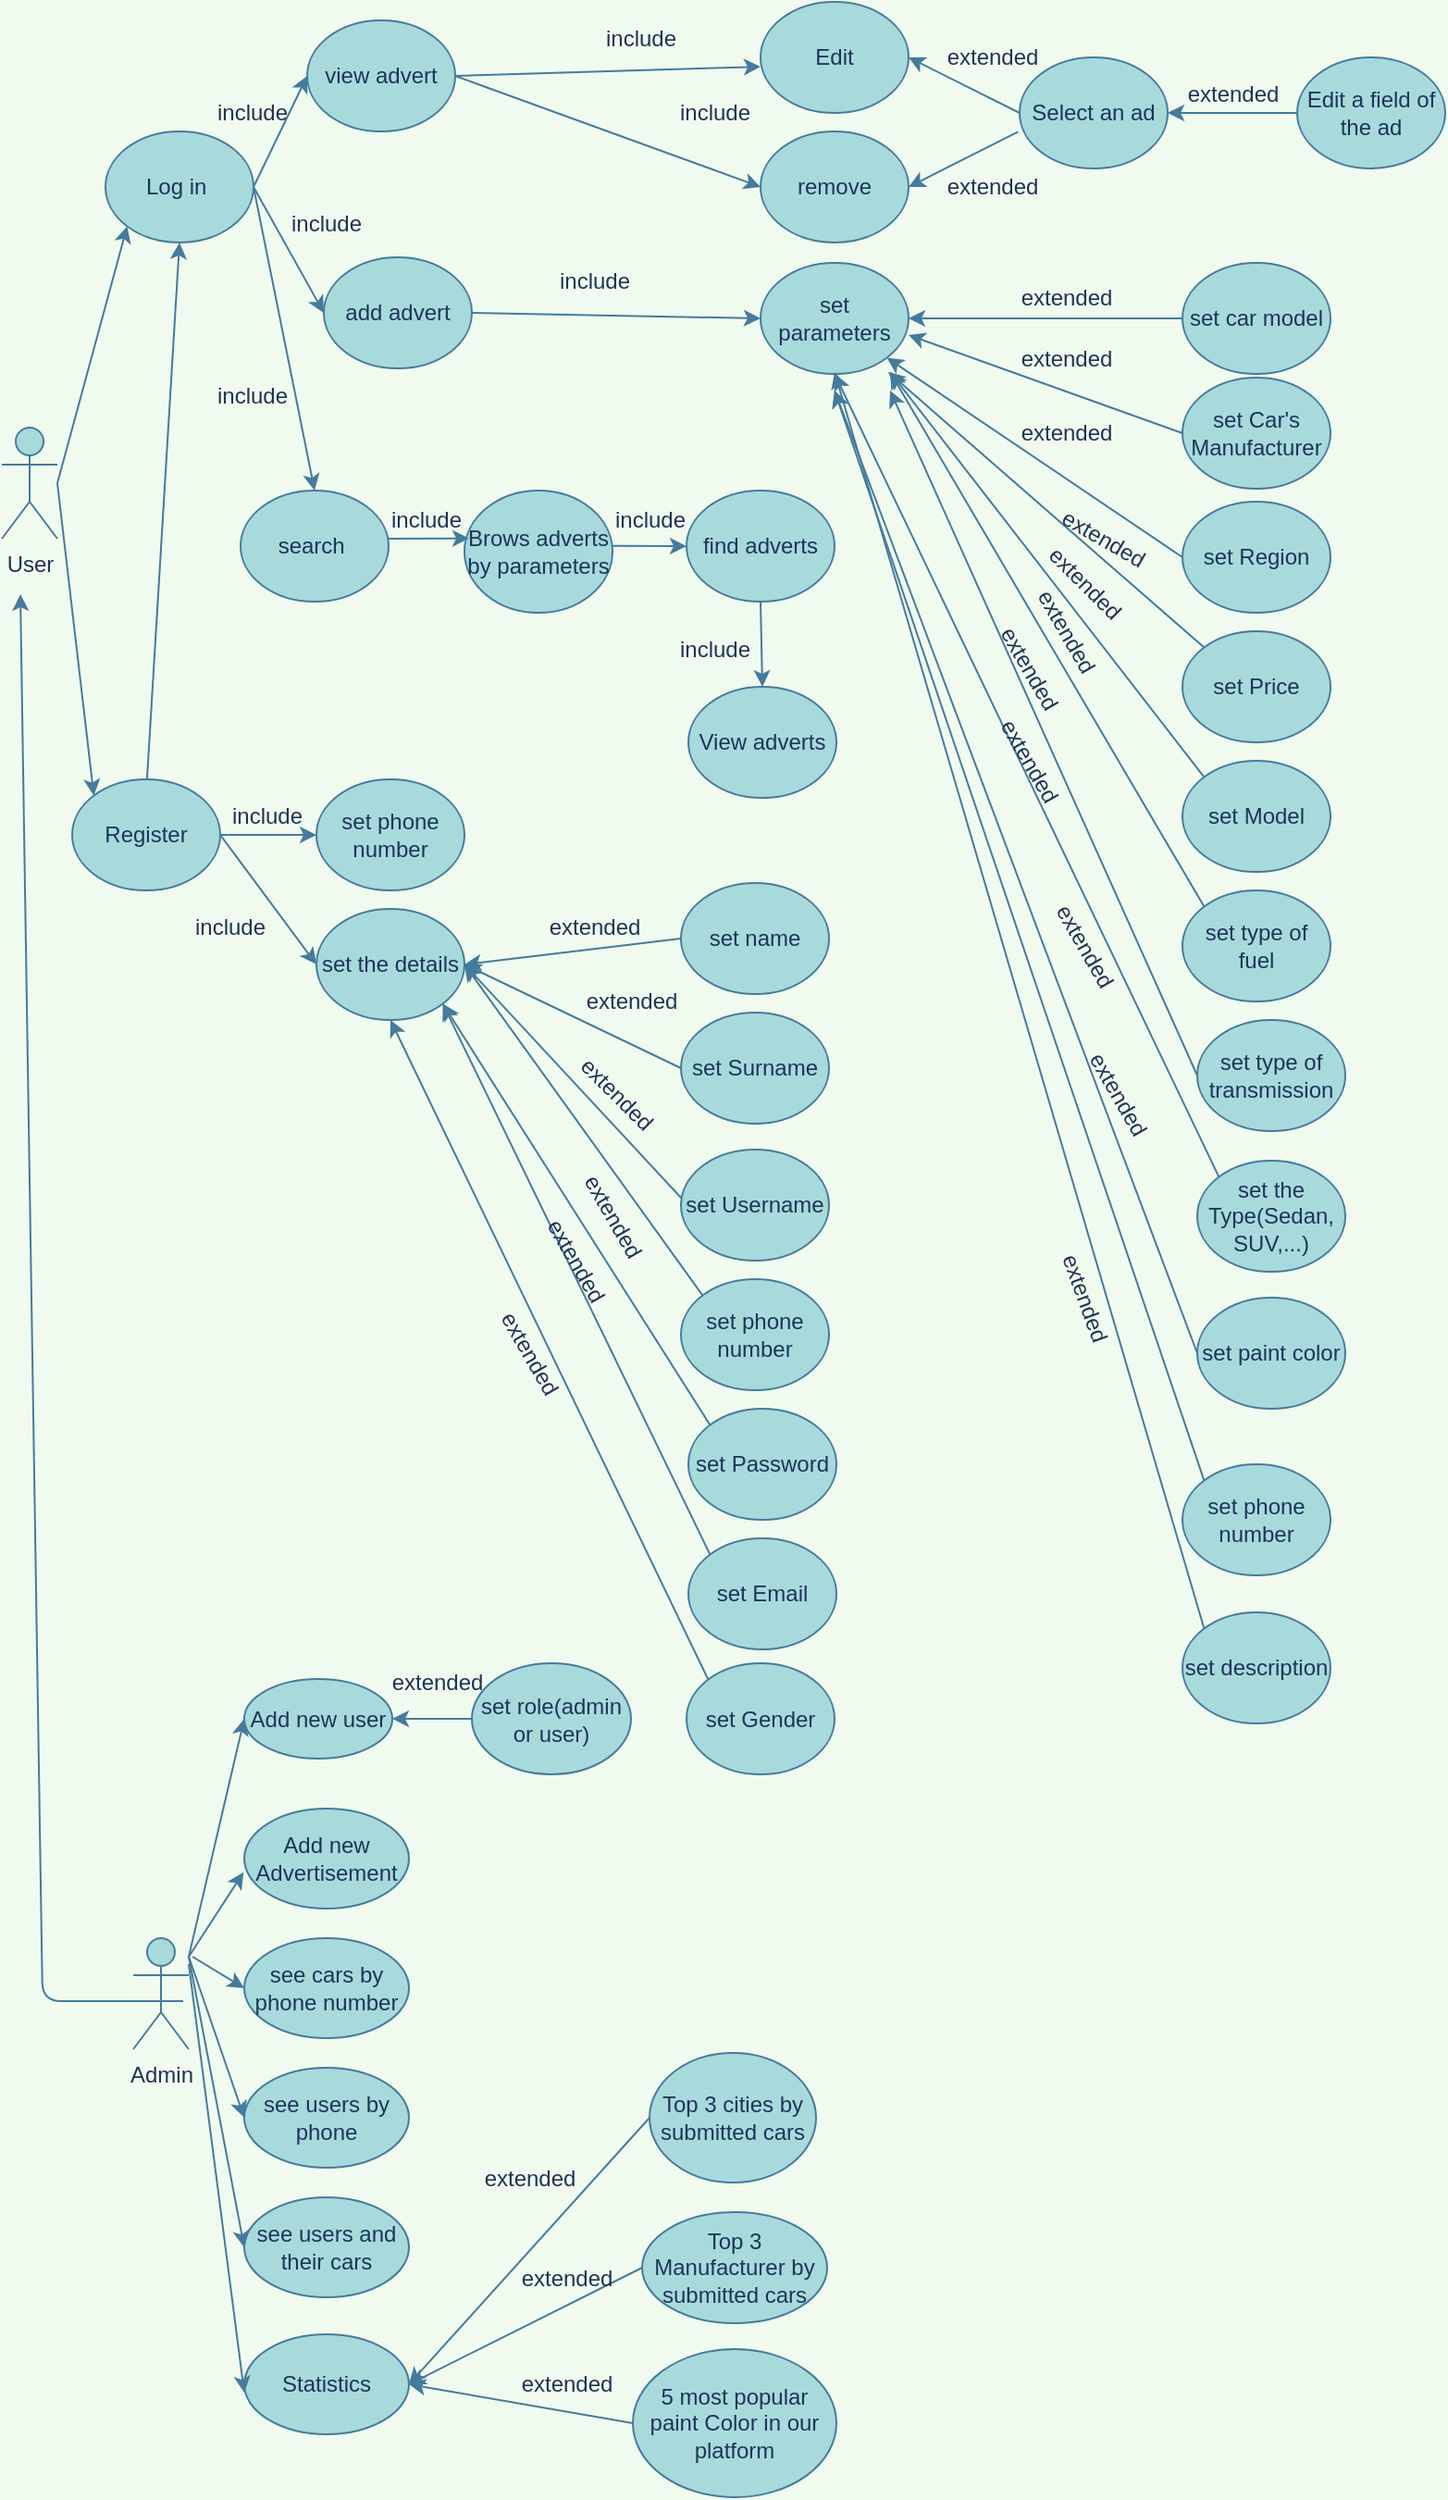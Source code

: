 <mxfile version="14.8.1" type="github">
  <diagram id="tswVuwicUbU1k4SYGEqR" name="Page-1">
    <mxGraphModel dx="1221" dy="593" grid="1" gridSize="10" guides="1" tooltips="1" connect="1" arrows="1" fold="1" page="1" pageScale="1" pageWidth="850" pageHeight="1100" background="#F1FAEE" math="0" shadow="0">
      <root>
        <mxCell id="0" />
        <mxCell id="1" parent="0" />
        <mxCell id="bs741uLaWHL2bu_HKlmw-3" value="User" style="shape=umlActor;verticalLabelPosition=bottom;verticalAlign=top;html=1;outlineConnect=0;fillColor=#A8DADC;strokeColor=#457B9D;fontColor=#1D3557;" parent="1" vertex="1">
          <mxGeometry x="50" y="240" width="30" height="60" as="geometry" />
        </mxCell>
        <mxCell id="bs741uLaWHL2bu_HKlmw-4" value="Admin" style="shape=umlActor;verticalLabelPosition=bottom;verticalAlign=top;html=1;outlineConnect=0;fillColor=#A8DADC;strokeColor=#457B9D;fontColor=#1D3557;" parent="1" vertex="1">
          <mxGeometry x="121" y="1056" width="30" height="60" as="geometry" />
        </mxCell>
        <mxCell id="bs741uLaWHL2bu_HKlmw-12" value="Add new user" style="ellipse;whiteSpace=wrap;html=1;fillColor=#A8DADC;strokeColor=#457B9D;fontColor=#1D3557;" parent="1" vertex="1">
          <mxGeometry x="181" y="916" width="80" height="43" as="geometry" />
        </mxCell>
        <mxCell id="bs741uLaWHL2bu_HKlmw-13" value="Add new Advertisement" style="ellipse;whiteSpace=wrap;html=1;fillColor=#A8DADC;strokeColor=#457B9D;fontColor=#1D3557;" parent="1" vertex="1">
          <mxGeometry x="181" y="986" width="89" height="54" as="geometry" />
        </mxCell>
        <mxCell id="bs741uLaWHL2bu_HKlmw-14" value="see cars by phone number" style="ellipse;whiteSpace=wrap;html=1;fillColor=#A8DADC;strokeColor=#457B9D;fontColor=#1D3557;" parent="1" vertex="1">
          <mxGeometry x="181" y="1056" width="89" height="54" as="geometry" />
        </mxCell>
        <mxCell id="bs741uLaWHL2bu_HKlmw-15" value="see users by phone" style="ellipse;whiteSpace=wrap;html=1;fillColor=#A8DADC;strokeColor=#457B9D;fontColor=#1D3557;" parent="1" vertex="1">
          <mxGeometry x="181" y="1126" width="89" height="54" as="geometry" />
        </mxCell>
        <mxCell id="bs741uLaWHL2bu_HKlmw-16" value="see users and their cars" style="ellipse;whiteSpace=wrap;html=1;fillColor=#A8DADC;strokeColor=#457B9D;fontColor=#1D3557;" parent="1" vertex="1">
          <mxGeometry x="181" y="1196" width="89" height="54" as="geometry" />
        </mxCell>
        <mxCell id="bs741uLaWHL2bu_HKlmw-17" value="view advert" style="ellipse;whiteSpace=wrap;html=1;fillColor=#A8DADC;strokeColor=#457B9D;fontColor=#1D3557;" parent="1" vertex="1">
          <mxGeometry x="215" y="20" width="80" height="60" as="geometry" />
        </mxCell>
        <mxCell id="bs741uLaWHL2bu_HKlmw-18" value="Register" style="ellipse;whiteSpace=wrap;html=1;fillColor=#A8DADC;strokeColor=#457B9D;fontColor=#1D3557;" parent="1" vertex="1">
          <mxGeometry x="88" y="430" width="80" height="60" as="geometry" />
        </mxCell>
        <mxCell id="bs741uLaWHL2bu_HKlmw-19" value="Log in&amp;nbsp;" style="ellipse;whiteSpace=wrap;html=1;fillColor=#A8DADC;strokeColor=#457B9D;fontColor=#1D3557;" parent="1" vertex="1">
          <mxGeometry x="106" y="80" width="80" height="60" as="geometry" />
        </mxCell>
        <mxCell id="bs741uLaWHL2bu_HKlmw-20" value="add advert" style="ellipse;whiteSpace=wrap;html=1;fillColor=#A8DADC;strokeColor=#457B9D;fontColor=#1D3557;" parent="1" vertex="1">
          <mxGeometry x="224" y="148" width="80" height="60" as="geometry" />
        </mxCell>
        <mxCell id="bs741uLaWHL2bu_HKlmw-21" value="search&amp;nbsp;" style="ellipse;whiteSpace=wrap;html=1;fillColor=#A8DADC;strokeColor=#457B9D;fontColor=#1D3557;" parent="1" vertex="1">
          <mxGeometry x="179" y="274" width="80" height="60" as="geometry" />
        </mxCell>
        <mxCell id="bs741uLaWHL2bu_HKlmw-22" value="Select an ad" style="ellipse;whiteSpace=wrap;html=1;fillColor=#A8DADC;strokeColor=#457B9D;fontColor=#1D3557;" parent="1" vertex="1">
          <mxGeometry x="600" y="40" width="80" height="60" as="geometry" />
        </mxCell>
        <mxCell id="bs741uLaWHL2bu_HKlmw-23" value="set Region" style="ellipse;whiteSpace=wrap;html=1;fillColor=#A8DADC;strokeColor=#457B9D;fontColor=#1D3557;" parent="1" vertex="1">
          <mxGeometry x="688" y="280" width="80" height="60" as="geometry" />
        </mxCell>
        <mxCell id="bs741uLaWHL2bu_HKlmw-25" value="" style="endArrow=classic;html=1;entryX=0;entryY=0.5;entryDx=0;entryDy=0;exitX=1;exitY=0.5;exitDx=0;exitDy=0;labelBackgroundColor=#F1FAEE;strokeColor=#457B9D;fontColor=#1D3557;" parent="1" source="bs741uLaWHL2bu_HKlmw-19" target="bs741uLaWHL2bu_HKlmw-17" edge="1">
          <mxGeometry width="50" height="50" relative="1" as="geometry">
            <mxPoint x="188" y="108" as="sourcePoint" />
            <mxPoint x="391" y="110" as="targetPoint" />
          </mxGeometry>
        </mxCell>
        <mxCell id="bs741uLaWHL2bu_HKlmw-29" value="" style="endArrow=classic;html=1;entryX=0;entryY=0.5;entryDx=0;entryDy=0;exitX=1;exitY=0.5;exitDx=0;exitDy=0;labelBackgroundColor=#F1FAEE;strokeColor=#457B9D;fontColor=#1D3557;" parent="1" source="bs741uLaWHL2bu_HKlmw-19" target="bs741uLaWHL2bu_HKlmw-20" edge="1">
          <mxGeometry width="50" height="50" relative="1" as="geometry">
            <mxPoint x="191" y="110" as="sourcePoint" />
            <mxPoint x="286.72" y="80" as="targetPoint" />
          </mxGeometry>
        </mxCell>
        <mxCell id="bs741uLaWHL2bu_HKlmw-30" value="" style="endArrow=classic;html=1;exitX=1;exitY=0.5;exitDx=0;exitDy=0;entryX=0.5;entryY=0;entryDx=0;entryDy=0;labelBackgroundColor=#F1FAEE;strokeColor=#457B9D;fontColor=#1D3557;" parent="1" source="bs741uLaWHL2bu_HKlmw-19" target="bs741uLaWHL2bu_HKlmw-21" edge="1">
          <mxGeometry width="50" height="50" relative="1" as="geometry">
            <mxPoint x="191" y="110" as="sourcePoint" />
            <mxPoint x="251.0" y="170.5" as="targetPoint" />
          </mxGeometry>
        </mxCell>
        <mxCell id="bs741uLaWHL2bu_HKlmw-31" value="include" style="text;html=1;align=center;verticalAlign=middle;resizable=0;points=[];autosize=1;strokeColor=none;rotation=0;fontColor=#1D3557;" parent="1" vertex="1">
          <mxGeometry x="160" y="60" width="50" height="20" as="geometry" />
        </mxCell>
        <mxCell id="bs741uLaWHL2bu_HKlmw-32" value="include" style="text;html=1;align=center;verticalAlign=middle;resizable=0;points=[];autosize=1;strokeColor=none;rotation=0;fontColor=#1D3557;" parent="1" vertex="1">
          <mxGeometry x="200" y="120" width="50" height="20" as="geometry" />
        </mxCell>
        <mxCell id="bs741uLaWHL2bu_HKlmw-33" value="include" style="text;html=1;align=center;verticalAlign=middle;resizable=0;points=[];autosize=1;strokeColor=none;rotation=0;fontColor=#1D3557;" parent="1" vertex="1">
          <mxGeometry x="160" y="213" width="50" height="20" as="geometry" />
        </mxCell>
        <mxCell id="bs741uLaWHL2bu_HKlmw-35" value="" style="endArrow=classic;html=1;entryX=0;entryY=1;entryDx=0;entryDy=0;labelBackgroundColor=#F1FAEE;strokeColor=#457B9D;fontColor=#1D3557;" parent="1" target="bs741uLaWHL2bu_HKlmw-19" edge="1">
          <mxGeometry width="50" height="50" relative="1" as="geometry">
            <mxPoint x="80" y="270" as="sourcePoint" />
            <mxPoint x="170.0" y="220" as="targetPoint" />
          </mxGeometry>
        </mxCell>
        <mxCell id="bs741uLaWHL2bu_HKlmw-36" value="" style="endArrow=classic;html=1;entryX=0;entryY=0;entryDx=0;entryDy=0;labelBackgroundColor=#F1FAEE;strokeColor=#457B9D;fontColor=#1D3557;" parent="1" target="bs741uLaWHL2bu_HKlmw-18" edge="1">
          <mxGeometry width="50" height="50" relative="1" as="geometry">
            <mxPoint x="80" y="270" as="sourcePoint" />
            <mxPoint x="130" y="110" as="targetPoint" />
          </mxGeometry>
        </mxCell>
        <mxCell id="bs741uLaWHL2bu_HKlmw-37" value="Edit" style="ellipse;whiteSpace=wrap;html=1;fillColor=#A8DADC;strokeColor=#457B9D;fontColor=#1D3557;" parent="1" vertex="1">
          <mxGeometry x="460" y="10" width="80" height="60" as="geometry" />
        </mxCell>
        <mxCell id="bs741uLaWHL2bu_HKlmw-38" value="remove" style="ellipse;whiteSpace=wrap;html=1;fillColor=#A8DADC;strokeColor=#457B9D;fontColor=#1D3557;" parent="1" vertex="1">
          <mxGeometry x="460" y="80" width="80" height="60" as="geometry" />
        </mxCell>
        <mxCell id="bs741uLaWHL2bu_HKlmw-39" value="" style="endArrow=classic;html=1;entryX=0;entryY=0.5;entryDx=0;entryDy=0;exitX=1;exitY=0.5;exitDx=0;exitDy=0;labelBackgroundColor=#F1FAEE;strokeColor=#457B9D;fontColor=#1D3557;" parent="1" source="bs741uLaWHL2bu_HKlmw-17" edge="1">
          <mxGeometry width="50" height="50" relative="1" as="geometry">
            <mxPoint x="380" y="45" as="sourcePoint" />
            <mxPoint x="460.0" y="45" as="targetPoint" />
          </mxGeometry>
        </mxCell>
        <mxCell id="bs741uLaWHL2bu_HKlmw-40" value="" style="endArrow=classic;html=1;entryX=0;entryY=0.5;entryDx=0;entryDy=0;exitX=1;exitY=0.5;exitDx=0;exitDy=0;labelBackgroundColor=#F1FAEE;strokeColor=#457B9D;fontColor=#1D3557;" parent="1" source="bs741uLaWHL2bu_HKlmw-17" edge="1">
          <mxGeometry width="50" height="50" relative="1" as="geometry">
            <mxPoint x="380" y="110" as="sourcePoint" />
            <mxPoint x="460.0" y="110" as="targetPoint" />
          </mxGeometry>
        </mxCell>
        <mxCell id="bs741uLaWHL2bu_HKlmw-41" value="include" style="text;html=1;align=center;verticalAlign=middle;resizable=0;points=[];autosize=1;strokeColor=none;rotation=0;fontColor=#1D3557;" parent="1" vertex="1">
          <mxGeometry x="370" y="20" width="50" height="20" as="geometry" />
        </mxCell>
        <mxCell id="bs741uLaWHL2bu_HKlmw-42" value="include" style="text;html=1;align=center;verticalAlign=middle;resizable=0;points=[];autosize=1;strokeColor=none;rotation=0;fontColor=#1D3557;" parent="1" vertex="1">
          <mxGeometry x="410" y="60" width="50" height="20" as="geometry" />
        </mxCell>
        <mxCell id="bs741uLaWHL2bu_HKlmw-43" value="" style="endArrow=classic;html=1;entryX=1;entryY=0.5;entryDx=0;entryDy=0;labelBackgroundColor=#F1FAEE;strokeColor=#457B9D;fontColor=#1D3557;" parent="1" target="bs741uLaWHL2bu_HKlmw-37" edge="1">
          <mxGeometry width="50" height="50" relative="1" as="geometry">
            <mxPoint x="600" y="70" as="sourcePoint" />
            <mxPoint x="680.0" y="70" as="targetPoint" />
          </mxGeometry>
        </mxCell>
        <mxCell id="bs741uLaWHL2bu_HKlmw-44" value="" style="endArrow=classic;html=1;exitX=-0.01;exitY=0.67;exitDx=0;exitDy=0;exitPerimeter=0;labelBackgroundColor=#F1FAEE;strokeColor=#457B9D;fontColor=#1D3557;" parent="1" source="bs741uLaWHL2bu_HKlmw-22" edge="1">
          <mxGeometry width="50" height="50" relative="1" as="geometry">
            <mxPoint x="610" y="135" as="sourcePoint" />
            <mxPoint x="540" y="110" as="targetPoint" />
          </mxGeometry>
        </mxCell>
        <mxCell id="bs741uLaWHL2bu_HKlmw-45" value="extended" style="text;html=1;align=center;verticalAlign=middle;resizable=0;points=[];autosize=1;strokeColor=none;rotation=0;fontColor=#1D3557;" parent="1" vertex="1">
          <mxGeometry x="550" y="30" width="70" height="20" as="geometry" />
        </mxCell>
        <mxCell id="bs741uLaWHL2bu_HKlmw-46" value="extended" style="text;html=1;align=center;verticalAlign=middle;resizable=0;points=[];autosize=1;strokeColor=none;rotation=0;fontColor=#1D3557;" parent="1" vertex="1">
          <mxGeometry x="550" y="100" width="70" height="20" as="geometry" />
        </mxCell>
        <mxCell id="bs741uLaWHL2bu_HKlmw-47" value="Edit a field of the ad" style="ellipse;whiteSpace=wrap;html=1;fillColor=#A8DADC;strokeColor=#457B9D;fontColor=#1D3557;" parent="1" vertex="1">
          <mxGeometry x="750" y="40" width="80" height="60" as="geometry" />
        </mxCell>
        <mxCell id="bs741uLaWHL2bu_HKlmw-49" value="" style="endArrow=classic;html=1;exitX=0;exitY=0.5;exitDx=0;exitDy=0;entryX=1;entryY=0.5;entryDx=0;entryDy=0;labelBackgroundColor=#F1FAEE;strokeColor=#457B9D;fontColor=#1D3557;" parent="1" source="bs741uLaWHL2bu_HKlmw-47" target="bs741uLaWHL2bu_HKlmw-22" edge="1">
          <mxGeometry width="50" height="50" relative="1" as="geometry">
            <mxPoint x="609.2" y="90.2" as="sourcePoint" />
            <mxPoint x="550" y="120" as="targetPoint" />
          </mxGeometry>
        </mxCell>
        <mxCell id="bs741uLaWHL2bu_HKlmw-50" value="extended" style="text;html=1;align=center;verticalAlign=middle;resizable=0;points=[];autosize=1;strokeColor=none;rotation=0;fontColor=#1D3557;" parent="1" vertex="1">
          <mxGeometry x="680" y="50" width="70" height="20" as="geometry" />
        </mxCell>
        <mxCell id="bs741uLaWHL2bu_HKlmw-51" value="set parameters" style="ellipse;whiteSpace=wrap;html=1;fillColor=#A8DADC;strokeColor=#457B9D;fontColor=#1D3557;" parent="1" vertex="1">
          <mxGeometry x="460" y="151" width="80" height="60" as="geometry" />
        </mxCell>
        <mxCell id="bs741uLaWHL2bu_HKlmw-55" value="" style="endArrow=classic;html=1;entryX=0;entryY=0.5;entryDx=0;entryDy=0;exitX=1;exitY=0.5;exitDx=0;exitDy=0;labelBackgroundColor=#F1FAEE;strokeColor=#457B9D;fontColor=#1D3557;" parent="1" source="bs741uLaWHL2bu_HKlmw-20" target="bs741uLaWHL2bu_HKlmw-51" edge="1">
          <mxGeometry width="50" height="50" relative="1" as="geometry">
            <mxPoint x="389" y="180" as="sourcePoint" />
            <mxPoint x="488" y="248" as="targetPoint" />
          </mxGeometry>
        </mxCell>
        <mxCell id="bs741uLaWHL2bu_HKlmw-56" value="include" style="text;html=1;align=center;verticalAlign=middle;resizable=0;points=[];autosize=1;strokeColor=none;rotation=0;fontColor=#1D3557;" parent="1" vertex="1">
          <mxGeometry x="254" y="280" width="50" height="20" as="geometry" />
        </mxCell>
        <mxCell id="bs741uLaWHL2bu_HKlmw-57" value="set Car&#39;s Manufacturer" style="ellipse;whiteSpace=wrap;html=1;fillColor=#A8DADC;strokeColor=#457B9D;fontColor=#1D3557;" parent="1" vertex="1">
          <mxGeometry x="688" y="213" width="80" height="60" as="geometry" />
        </mxCell>
        <mxCell id="bs741uLaWHL2bu_HKlmw-58" value="set car model" style="ellipse;whiteSpace=wrap;html=1;fillColor=#A8DADC;strokeColor=#457B9D;fontColor=#1D3557;" parent="1" vertex="1">
          <mxGeometry x="688" y="151" width="80" height="60" as="geometry" />
        </mxCell>
        <mxCell id="bs741uLaWHL2bu_HKlmw-59" value="" style="endArrow=classic;html=1;exitX=0;exitY=0.5;exitDx=0;exitDy=0;entryX=1;entryY=0.5;entryDx=0;entryDy=0;labelBackgroundColor=#F1FAEE;strokeColor=#457B9D;fontColor=#1D3557;" parent="1" source="bs741uLaWHL2bu_HKlmw-58" target="bs741uLaWHL2bu_HKlmw-51" edge="1">
          <mxGeometry width="50" height="50" relative="1" as="geometry">
            <mxPoint x="610.0" y="181.2" as="sourcePoint" />
            <mxPoint x="550.8" y="211" as="targetPoint" />
          </mxGeometry>
        </mxCell>
        <mxCell id="bs741uLaWHL2bu_HKlmw-60" value="" style="endArrow=classic;html=1;exitX=0;exitY=0.5;exitDx=0;exitDy=0;labelBackgroundColor=#F1FAEE;strokeColor=#457B9D;fontColor=#1D3557;" parent="1" source="bs741uLaWHL2bu_HKlmw-57" edge="1">
          <mxGeometry width="50" height="50" relative="1" as="geometry">
            <mxPoint x="610.0" y="249.61" as="sourcePoint" />
            <mxPoint x="540" y="190" as="targetPoint" />
          </mxGeometry>
        </mxCell>
        <mxCell id="bs741uLaWHL2bu_HKlmw-61" value="" style="endArrow=classic;html=1;exitX=0;exitY=0.5;exitDx=0;exitDy=0;entryX=1;entryY=1;entryDx=0;entryDy=0;labelBackgroundColor=#F1FAEE;strokeColor=#457B9D;fontColor=#1D3557;" parent="1" source="bs741uLaWHL2bu_HKlmw-23" target="bs741uLaWHL2bu_HKlmw-51" edge="1">
          <mxGeometry width="50" height="50" relative="1" as="geometry">
            <mxPoint x="610.0" y="334" as="sourcePoint" />
            <mxPoint x="540" y="180" as="targetPoint" />
          </mxGeometry>
        </mxCell>
        <mxCell id="bs741uLaWHL2bu_HKlmw-62" value="set Price" style="ellipse;whiteSpace=wrap;html=1;fillColor=#A8DADC;strokeColor=#457B9D;fontColor=#1D3557;" parent="1" vertex="1">
          <mxGeometry x="688" y="350" width="80" height="60" as="geometry" />
        </mxCell>
        <mxCell id="bs741uLaWHL2bu_HKlmw-63" value="set Model" style="ellipse;whiteSpace=wrap;html=1;fillColor=#A8DADC;strokeColor=#457B9D;fontColor=#1D3557;" parent="1" vertex="1">
          <mxGeometry x="688" y="420" width="80" height="60" as="geometry" />
        </mxCell>
        <mxCell id="bs741uLaWHL2bu_HKlmw-64" value="set type of fuel" style="ellipse;whiteSpace=wrap;html=1;fillColor=#A8DADC;strokeColor=#457B9D;fontColor=#1D3557;" parent="1" vertex="1">
          <mxGeometry x="688" y="490" width="80" height="60" as="geometry" />
        </mxCell>
        <mxCell id="bs741uLaWHL2bu_HKlmw-65" value="set type of transmission" style="ellipse;whiteSpace=wrap;html=1;fillColor=#A8DADC;strokeColor=#457B9D;fontColor=#1D3557;" parent="1" vertex="1">
          <mxGeometry x="696" y="560" width="80" height="60" as="geometry" />
        </mxCell>
        <mxCell id="bs741uLaWHL2bu_HKlmw-66" value="set the Type(Sedan, SUV,...)" style="ellipse;whiteSpace=wrap;html=1;fillColor=#A8DADC;strokeColor=#457B9D;fontColor=#1D3557;" parent="1" vertex="1">
          <mxGeometry x="696" y="636" width="80" height="60" as="geometry" />
        </mxCell>
        <mxCell id="bs741uLaWHL2bu_HKlmw-67" value="set paint color" style="ellipse;whiteSpace=wrap;html=1;fillColor=#A8DADC;strokeColor=#457B9D;fontColor=#1D3557;" parent="1" vertex="1">
          <mxGeometry x="696" y="710" width="80" height="60" as="geometry" />
        </mxCell>
        <mxCell id="bs741uLaWHL2bu_HKlmw-68" value="set phone number" style="ellipse;whiteSpace=wrap;html=1;fillColor=#A8DADC;strokeColor=#457B9D;fontColor=#1D3557;" parent="1" vertex="1">
          <mxGeometry x="688" y="800" width="80" height="60" as="geometry" />
        </mxCell>
        <mxCell id="bs741uLaWHL2bu_HKlmw-69" value="set description" style="ellipse;whiteSpace=wrap;html=1;fillColor=#A8DADC;strokeColor=#457B9D;fontColor=#1D3557;" parent="1" vertex="1">
          <mxGeometry x="688" y="880" width="80" height="60" as="geometry" />
        </mxCell>
        <mxCell id="bs741uLaWHL2bu_HKlmw-70" value="" style="endArrow=classic;html=1;exitX=0;exitY=0;exitDx=0;exitDy=0;labelBackgroundColor=#F1FAEE;strokeColor=#457B9D;fontColor=#1D3557;" parent="1" source="bs741uLaWHL2bu_HKlmw-62" edge="1">
          <mxGeometry width="50" height="50" relative="1" as="geometry">
            <mxPoint x="610.0" y="381" as="sourcePoint" />
            <mxPoint x="529" y="210" as="targetPoint" />
          </mxGeometry>
        </mxCell>
        <mxCell id="bs741uLaWHL2bu_HKlmw-71" value="" style="endArrow=classic;html=1;exitX=0;exitY=0;exitDx=0;exitDy=0;labelBackgroundColor=#F1FAEE;strokeColor=#457B9D;fontColor=#1D3557;" parent="1" source="bs741uLaWHL2bu_HKlmw-63" edge="1">
          <mxGeometry width="50" height="50" relative="1" as="geometry">
            <mxPoint x="610.0" y="451" as="sourcePoint" />
            <mxPoint x="530" y="210" as="targetPoint" />
          </mxGeometry>
        </mxCell>
        <mxCell id="bs741uLaWHL2bu_HKlmw-72" value="" style="endArrow=classic;html=1;exitX=0;exitY=0;exitDx=0;exitDy=0;labelBackgroundColor=#F1FAEE;strokeColor=#457B9D;fontColor=#1D3557;" parent="1" source="bs741uLaWHL2bu_HKlmw-64" edge="1">
          <mxGeometry width="50" height="50" relative="1" as="geometry">
            <mxPoint x="610.0" y="521" as="sourcePoint" />
            <mxPoint x="530" y="210" as="targetPoint" />
          </mxGeometry>
        </mxCell>
        <mxCell id="bs741uLaWHL2bu_HKlmw-73" value="" style="endArrow=classic;html=1;exitX=0;exitY=0.5;exitDx=0;exitDy=0;labelBackgroundColor=#F1FAEE;strokeColor=#457B9D;fontColor=#1D3557;" parent="1" source="bs741uLaWHL2bu_HKlmw-65" edge="1">
          <mxGeometry width="50" height="50" relative="1" as="geometry">
            <mxPoint x="610.0" y="591" as="sourcePoint" />
            <mxPoint x="530" y="220" as="targetPoint" />
          </mxGeometry>
        </mxCell>
        <mxCell id="bs741uLaWHL2bu_HKlmw-74" value="" style="endArrow=classic;html=1;exitX=0;exitY=0;exitDx=0;exitDy=0;entryX=0.5;entryY=1;entryDx=0;entryDy=0;labelBackgroundColor=#F1FAEE;strokeColor=#457B9D;fontColor=#1D3557;" parent="1" source="bs741uLaWHL2bu_HKlmw-66" target="bs741uLaWHL2bu_HKlmw-51" edge="1">
          <mxGeometry width="50" height="50" relative="1" as="geometry">
            <mxPoint x="620.0" y="641" as="sourcePoint" />
            <mxPoint x="530" y="400" as="targetPoint" />
          </mxGeometry>
        </mxCell>
        <mxCell id="bs741uLaWHL2bu_HKlmw-75" value="" style="endArrow=classic;html=1;exitX=0;exitY=0.5;exitDx=0;exitDy=0;labelBackgroundColor=#F1FAEE;strokeColor=#457B9D;fontColor=#1D3557;" parent="1" source="bs741uLaWHL2bu_HKlmw-67" edge="1">
          <mxGeometry width="50" height="50" relative="1" as="geometry">
            <mxPoint x="610.0" y="735.0" as="sourcePoint" />
            <mxPoint x="500" y="220" as="targetPoint" />
          </mxGeometry>
        </mxCell>
        <mxCell id="bs741uLaWHL2bu_HKlmw-76" value="" style="endArrow=classic;html=1;exitX=0;exitY=0;exitDx=0;exitDy=0;labelBackgroundColor=#F1FAEE;strokeColor=#457B9D;fontColor=#1D3557;" parent="1" source="bs741uLaWHL2bu_HKlmw-68" edge="1">
          <mxGeometry width="50" height="50" relative="1" as="geometry">
            <mxPoint x="610.0" y="808.0" as="sourcePoint" />
            <mxPoint x="500" y="220" as="targetPoint" />
          </mxGeometry>
        </mxCell>
        <mxCell id="bs741uLaWHL2bu_HKlmw-77" value="" style="endArrow=classic;html=1;exitX=0;exitY=0;exitDx=0;exitDy=0;labelBackgroundColor=#F1FAEE;strokeColor=#457B9D;fontColor=#1D3557;" parent="1" source="bs741uLaWHL2bu_HKlmw-69" edge="1">
          <mxGeometry width="50" height="50" relative="1" as="geometry">
            <mxPoint x="610.0" y="868.0" as="sourcePoint" />
            <mxPoint x="500" y="210" as="targetPoint" />
          </mxGeometry>
        </mxCell>
        <mxCell id="bs741uLaWHL2bu_HKlmw-78" value="extended" style="text;html=1;align=center;verticalAlign=middle;resizable=0;points=[];autosize=1;strokeColor=none;rotation=0;fontColor=#1D3557;" parent="1" vertex="1">
          <mxGeometry x="590" y="160" width="70" height="20" as="geometry" />
        </mxCell>
        <mxCell id="bs741uLaWHL2bu_HKlmw-79" value="extended" style="text;html=1;align=center;verticalAlign=middle;resizable=0;points=[];autosize=1;strokeColor=none;rotation=0;fontColor=#1D3557;" parent="1" vertex="1">
          <mxGeometry x="590" y="193" width="70" height="20" as="geometry" />
        </mxCell>
        <mxCell id="bs741uLaWHL2bu_HKlmw-80" value="extended" style="text;html=1;align=center;verticalAlign=middle;resizable=0;points=[];autosize=1;strokeColor=none;rotation=0;fontColor=#1D3557;" parent="1" vertex="1">
          <mxGeometry x="590" y="233" width="70" height="20" as="geometry" />
        </mxCell>
        <mxCell id="bs741uLaWHL2bu_HKlmw-81" value="extended" style="text;html=1;align=center;verticalAlign=middle;resizable=0;points=[];autosize=1;strokeColor=none;rotation=30;fontColor=#1D3557;" parent="1" vertex="1">
          <mxGeometry x="610" y="290" width="70" height="20" as="geometry" />
        </mxCell>
        <mxCell id="bs741uLaWHL2bu_HKlmw-83" value="extended" style="text;html=1;align=center;verticalAlign=middle;resizable=0;points=[];autosize=1;strokeColor=none;rotation=45;fontColor=#1D3557;" parent="1" vertex="1">
          <mxGeometry x="600" y="314" width="70" height="20" as="geometry" />
        </mxCell>
        <mxCell id="bs741uLaWHL2bu_HKlmw-84" value="extended" style="text;html=1;align=center;verticalAlign=middle;resizable=0;points=[];autosize=1;strokeColor=none;rotation=60;fontColor=#1D3557;" parent="1" vertex="1">
          <mxGeometry x="590" y="340" width="70" height="20" as="geometry" />
        </mxCell>
        <mxCell id="bs741uLaWHL2bu_HKlmw-85" value="extended" style="text;html=1;align=center;verticalAlign=middle;resizable=0;points=[];autosize=1;strokeColor=none;rotation=60;fontColor=#1D3557;" parent="1" vertex="1">
          <mxGeometry x="570" y="360" width="70" height="20" as="geometry" />
        </mxCell>
        <mxCell id="bs741uLaWHL2bu_HKlmw-86" value="extended" style="text;html=1;align=center;verticalAlign=middle;resizable=0;points=[];autosize=1;strokeColor=none;rotation=60;fontColor=#1D3557;" parent="1" vertex="1">
          <mxGeometry x="570" y="410" width="70" height="20" as="geometry" />
        </mxCell>
        <mxCell id="bs741uLaWHL2bu_HKlmw-87" value="extended" style="text;html=1;align=center;verticalAlign=middle;resizable=0;points=[];autosize=1;strokeColor=none;rotation=60;fontColor=#1D3557;" parent="1" vertex="1">
          <mxGeometry x="600" y="510" width="70" height="20" as="geometry" />
        </mxCell>
        <mxCell id="bs741uLaWHL2bu_HKlmw-88" value="extended" style="text;html=1;align=center;verticalAlign=middle;resizable=0;points=[];autosize=1;strokeColor=none;rotation=60;fontColor=#1D3557;" parent="1" vertex="1">
          <mxGeometry x="618" y="590" width="70" height="20" as="geometry" />
        </mxCell>
        <mxCell id="bs741uLaWHL2bu_HKlmw-89" value="extended" style="text;html=1;align=center;verticalAlign=middle;resizable=0;points=[];autosize=1;strokeColor=none;rotation=70;fontColor=#1D3557;" parent="1" vertex="1">
          <mxGeometry x="600" y="700" width="70" height="20" as="geometry" />
        </mxCell>
        <mxCell id="Sk61M5sw2czVdU3ApHa5-1" value="Brows adverts by parameters" style="ellipse;whiteSpace=wrap;html=1;fillColor=#A8DADC;strokeColor=#457B9D;fontColor=#1D3557;" vertex="1" parent="1">
          <mxGeometry x="300" y="274" width="80" height="66" as="geometry" />
        </mxCell>
        <mxCell id="Sk61M5sw2czVdU3ApHa5-3" value="find adverts" style="ellipse;whiteSpace=wrap;html=1;fillColor=#A8DADC;strokeColor=#457B9D;fontColor=#1D3557;" vertex="1" parent="1">
          <mxGeometry x="420" y="274" width="80" height="60" as="geometry" />
        </mxCell>
        <mxCell id="Sk61M5sw2czVdU3ApHa5-5" value="" style="endArrow=classic;html=1;exitX=1;exitY=0.5;exitDx=0;exitDy=0;labelBackgroundColor=#F1FAEE;strokeColor=#457B9D;fontColor=#1D3557;" edge="1" parent="1">
          <mxGeometry width="50" height="50" relative="1" as="geometry">
            <mxPoint x="380" y="303.86" as="sourcePoint" />
            <mxPoint x="420" y="304" as="targetPoint" />
          </mxGeometry>
        </mxCell>
        <mxCell id="Sk61M5sw2czVdU3ApHa5-6" value="include" style="text;html=1;align=center;verticalAlign=middle;resizable=0;points=[];autosize=1;strokeColor=none;rotation=0;fontColor=#1D3557;" vertex="1" parent="1">
          <mxGeometry x="375" y="280" width="50" height="20" as="geometry" />
        </mxCell>
        <mxCell id="Sk61M5sw2czVdU3ApHa5-7" value="include" style="text;html=1;align=center;verticalAlign=middle;resizable=0;points=[];autosize=1;strokeColor=none;rotation=0;fontColor=#1D3557;" vertex="1" parent="1">
          <mxGeometry x="345" y="151" width="50" height="20" as="geometry" />
        </mxCell>
        <mxCell id="Sk61M5sw2czVdU3ApHa5-8" value="" style="endArrow=classic;html=1;exitX=1;exitY=0.5;exitDx=0;exitDy=0;labelBackgroundColor=#F1FAEE;strokeColor=#457B9D;fontColor=#1D3557;entryX=0.031;entryY=0.391;entryDx=0;entryDy=0;entryPerimeter=0;" edge="1" parent="1" target="Sk61M5sw2czVdU3ApHa5-1">
          <mxGeometry width="50" height="50" relative="1" as="geometry">
            <mxPoint x="259" y="300" as="sourcePoint" />
            <mxPoint x="330" y="304" as="targetPoint" />
          </mxGeometry>
        </mxCell>
        <mxCell id="Sk61M5sw2czVdU3ApHa5-9" value="View adverts" style="ellipse;whiteSpace=wrap;html=1;fillColor=#A8DADC;strokeColor=#457B9D;fontColor=#1D3557;" vertex="1" parent="1">
          <mxGeometry x="421" y="380" width="80" height="60" as="geometry" />
        </mxCell>
        <mxCell id="Sk61M5sw2czVdU3ApHa5-10" value="" style="endArrow=classic;html=1;exitX=0.5;exitY=1;exitDx=0;exitDy=0;labelBackgroundColor=#F1FAEE;strokeColor=#457B9D;fontColor=#1D3557;entryX=0.5;entryY=0;entryDx=0;entryDy=0;" edge="1" parent="1" source="Sk61M5sw2czVdU3ApHa5-3" target="Sk61M5sw2czVdU3ApHa5-9">
          <mxGeometry width="50" height="50" relative="1" as="geometry">
            <mxPoint x="440" y="349.76" as="sourcePoint" />
            <mxPoint x="460" y="380" as="targetPoint" />
          </mxGeometry>
        </mxCell>
        <mxCell id="Sk61M5sw2czVdU3ApHa5-11" value="include" style="text;html=1;align=center;verticalAlign=middle;resizable=0;points=[];autosize=1;strokeColor=none;rotation=0;fontColor=#1D3557;" vertex="1" parent="1">
          <mxGeometry x="410" y="350" width="50" height="20" as="geometry" />
        </mxCell>
        <mxCell id="Sk61M5sw2czVdU3ApHa5-12" value="set&amp;nbsp;phone number" style="ellipse;whiteSpace=wrap;html=1;fillColor=#A8DADC;strokeColor=#457B9D;fontColor=#1D3557;" vertex="1" parent="1">
          <mxGeometry x="220" y="430" width="80" height="60" as="geometry" />
        </mxCell>
        <mxCell id="Sk61M5sw2czVdU3ApHa5-14" value="" style="endArrow=classic;html=1;labelBackgroundColor=#F1FAEE;strokeColor=#457B9D;fontColor=#1D3557;entryX=0;entryY=0.5;entryDx=0;entryDy=0;exitX=1;exitY=0.5;exitDx=0;exitDy=0;" edge="1" parent="1" source="bs741uLaWHL2bu_HKlmw-18" target="Sk61M5sw2czVdU3ApHa5-12">
          <mxGeometry width="50" height="50" relative="1" as="geometry">
            <mxPoint x="180" y="460" as="sourcePoint" />
            <mxPoint x="211.48" y="459.656" as="targetPoint" />
          </mxGeometry>
        </mxCell>
        <mxCell id="Sk61M5sw2czVdU3ApHa5-15" value="include" style="text;html=1;align=center;verticalAlign=middle;resizable=0;points=[];autosize=1;strokeColor=none;rotation=0;fontColor=#1D3557;" vertex="1" parent="1">
          <mxGeometry x="168" y="440" width="50" height="20" as="geometry" />
        </mxCell>
        <mxCell id="Sk61M5sw2czVdU3ApHa5-16" value="set the details" style="ellipse;whiteSpace=wrap;html=1;fillColor=#A8DADC;strokeColor=#457B9D;fontColor=#1D3557;" vertex="1" parent="1">
          <mxGeometry x="220" y="500" width="80" height="60" as="geometry" />
        </mxCell>
        <mxCell id="Sk61M5sw2czVdU3ApHa5-17" value="set&amp;nbsp;name" style="ellipse;whiteSpace=wrap;html=1;fillColor=#A8DADC;strokeColor=#457B9D;fontColor=#1D3557;" vertex="1" parent="1">
          <mxGeometry x="417" y="486" width="80" height="60" as="geometry" />
        </mxCell>
        <mxCell id="Sk61M5sw2czVdU3ApHa5-18" value="set&amp;nbsp;Surname" style="ellipse;whiteSpace=wrap;html=1;fillColor=#A8DADC;strokeColor=#457B9D;fontColor=#1D3557;" vertex="1" parent="1">
          <mxGeometry x="417" y="556" width="80" height="60" as="geometry" />
        </mxCell>
        <mxCell id="Sk61M5sw2czVdU3ApHa5-19" value="set&amp;nbsp;phone number" style="ellipse;whiteSpace=wrap;html=1;fillColor=#A8DADC;strokeColor=#457B9D;fontColor=#1D3557;" vertex="1" parent="1">
          <mxGeometry x="417" y="700" width="80" height="60" as="geometry" />
        </mxCell>
        <mxCell id="Sk61M5sw2czVdU3ApHa5-20" value="include" style="text;html=1;align=center;verticalAlign=middle;resizable=0;points=[];autosize=1;strokeColor=none;rotation=0;fontColor=#1D3557;" vertex="1" parent="1">
          <mxGeometry x="148" y="500" width="50" height="20" as="geometry" />
        </mxCell>
        <mxCell id="Sk61M5sw2czVdU3ApHa5-21" value="" style="endArrow=classic;html=1;entryX=0;entryY=0.5;entryDx=0;entryDy=0;labelBackgroundColor=#F1FAEE;strokeColor=#457B9D;fontColor=#1D3557;" edge="1" parent="1" target="Sk61M5sw2czVdU3ApHa5-16">
          <mxGeometry width="50" height="50" relative="1" as="geometry">
            <mxPoint x="168" y="460" as="sourcePoint" />
            <mxPoint x="187.553" y="628.91" as="targetPoint" />
          </mxGeometry>
        </mxCell>
        <mxCell id="Sk61M5sw2czVdU3ApHa5-22" value="" style="endArrow=classic;html=1;entryX=1;entryY=0.5;entryDx=0;entryDy=0;labelBackgroundColor=#F1FAEE;strokeColor=#457B9D;fontColor=#1D3557;exitX=0;exitY=0.5;exitDx=0;exitDy=0;" edge="1" parent="1" source="Sk61M5sw2czVdU3ApHa5-17" target="Sk61M5sw2czVdU3ApHa5-16">
          <mxGeometry width="50" height="50" relative="1" as="geometry">
            <mxPoint x="330" y="475" as="sourcePoint" />
            <mxPoint x="382.0" y="545" as="targetPoint" />
          </mxGeometry>
        </mxCell>
        <mxCell id="Sk61M5sw2czVdU3ApHa5-23" value="" style="endArrow=classic;html=1;labelBackgroundColor=#F1FAEE;strokeColor=#457B9D;fontColor=#1D3557;exitX=0;exitY=0.5;exitDx=0;exitDy=0;" edge="1" parent="1" source="Sk61M5sw2czVdU3ApHa5-18">
          <mxGeometry width="50" height="50" relative="1" as="geometry">
            <mxPoint x="330" y="545" as="sourcePoint" />
            <mxPoint x="300" y="530" as="targetPoint" />
          </mxGeometry>
        </mxCell>
        <mxCell id="Sk61M5sw2czVdU3ApHa5-24" value="" style="endArrow=classic;html=1;labelBackgroundColor=#F1FAEE;strokeColor=#457B9D;fontColor=#1D3557;entryX=1;entryY=0.5;entryDx=0;entryDy=0;exitX=0;exitY=0;exitDx=0;exitDy=0;" edge="1" parent="1" source="Sk61M5sw2czVdU3ApHa5-19" target="Sk61M5sw2czVdU3ApHa5-16">
          <mxGeometry width="50" height="50" relative="1" as="geometry">
            <mxPoint x="330" y="627.5" as="sourcePoint" />
            <mxPoint x="300.0" y="612.5" as="targetPoint" />
          </mxGeometry>
        </mxCell>
        <mxCell id="Sk61M5sw2czVdU3ApHa5-25" value="set&amp;nbsp;Password" style="ellipse;whiteSpace=wrap;html=1;fillColor=#A8DADC;strokeColor=#457B9D;fontColor=#1D3557;" vertex="1" parent="1">
          <mxGeometry x="421" y="770" width="80" height="60" as="geometry" />
        </mxCell>
        <mxCell id="Sk61M5sw2czVdU3ApHa5-26" value="" style="endArrow=classic;html=1;labelBackgroundColor=#F1FAEE;strokeColor=#457B9D;fontColor=#1D3557;entryX=1;entryY=1;entryDx=0;entryDy=0;exitX=0;exitY=0;exitDx=0;exitDy=0;" edge="1" parent="1" source="Sk61M5sw2czVdU3ApHa5-25" target="Sk61M5sw2czVdU3ApHa5-16">
          <mxGeometry width="50" height="50" relative="1" as="geometry">
            <mxPoint x="330" y="700" as="sourcePoint" />
            <mxPoint x="300.0" y="602.5" as="targetPoint" />
          </mxGeometry>
        </mxCell>
        <mxCell id="Sk61M5sw2czVdU3ApHa5-27" value="set&amp;nbsp;Email" style="ellipse;whiteSpace=wrap;html=1;fillColor=#A8DADC;strokeColor=#457B9D;fontColor=#1D3557;" vertex="1" parent="1">
          <mxGeometry x="421" y="840" width="80" height="60" as="geometry" />
        </mxCell>
        <mxCell id="Sk61M5sw2czVdU3ApHa5-28" value="" style="endArrow=classic;html=1;labelBackgroundColor=#F1FAEE;strokeColor=#457B9D;fontColor=#1D3557;entryX=1;entryY=1;entryDx=0;entryDy=0;exitX=0;exitY=0;exitDx=0;exitDy=0;" edge="1" parent="1" source="Sk61M5sw2czVdU3ApHa5-27" target="Sk61M5sw2czVdU3ApHa5-16">
          <mxGeometry width="50" height="50" relative="1" as="geometry">
            <mxPoint x="330" y="768.91" as="sourcePoint" />
            <mxPoint x="288.447" y="620.0" as="targetPoint" />
          </mxGeometry>
        </mxCell>
        <mxCell id="Sk61M5sw2czVdU3ApHa5-29" value="set&amp;nbsp;Gender" style="ellipse;whiteSpace=wrap;html=1;fillColor=#A8DADC;strokeColor=#457B9D;fontColor=#1D3557;" vertex="1" parent="1">
          <mxGeometry x="420" y="907.5" width="80" height="60" as="geometry" />
        </mxCell>
        <mxCell id="Sk61M5sw2czVdU3ApHa5-30" value="" style="endArrow=classic;html=1;labelBackgroundColor=#F1FAEE;strokeColor=#457B9D;fontColor=#1D3557;entryX=0.5;entryY=1;entryDx=0;entryDy=0;exitX=0;exitY=0;exitDx=0;exitDy=0;" edge="1" parent="1" source="Sk61M5sw2czVdU3ApHa5-29" target="Sk61M5sw2czVdU3ApHa5-16">
          <mxGeometry width="50" height="50" relative="1" as="geometry">
            <mxPoint x="330" y="840.0" as="sourcePoint" />
            <mxPoint x="288.447" y="622.18" as="targetPoint" />
          </mxGeometry>
        </mxCell>
        <mxCell id="Sk61M5sw2czVdU3ApHa5-31" value="" style="endArrow=classic;html=1;labelBackgroundColor=#F1FAEE;strokeColor=#457B9D;fontColor=#1D3557;entryX=0.5;entryY=1;entryDx=0;entryDy=0;" edge="1" parent="1" target="bs741uLaWHL2bu_HKlmw-19">
          <mxGeometry width="50" height="50" relative="1" as="geometry">
            <mxPoint x="128.45" y="430" as="sourcePoint" />
            <mxPoint x="140" y="380" as="targetPoint" />
          </mxGeometry>
        </mxCell>
        <mxCell id="Sk61M5sw2czVdU3ApHa5-32" value="extended" style="text;html=1;align=center;verticalAlign=middle;resizable=0;points=[];autosize=1;strokeColor=none;rotation=0;fontColor=#1D3557;" vertex="1" parent="1">
          <mxGeometry x="335" y="500" width="70" height="20" as="geometry" />
        </mxCell>
        <mxCell id="Sk61M5sw2czVdU3ApHa5-33" value="extended" style="text;html=1;align=center;verticalAlign=middle;resizable=0;points=[];autosize=1;strokeColor=none;rotation=0;fontColor=#1D3557;" vertex="1" parent="1">
          <mxGeometry x="355" y="540" width="70" height="20" as="geometry" />
        </mxCell>
        <mxCell id="Sk61M5sw2czVdU3ApHa5-34" value="extended" style="text;html=1;align=center;verticalAlign=middle;resizable=0;points=[];autosize=1;strokeColor=none;rotation=45;fontColor=#1D3557;" vertex="1" parent="1">
          <mxGeometry x="347" y="590" width="70" height="20" as="geometry" />
        </mxCell>
        <mxCell id="Sk61M5sw2czVdU3ApHa5-35" value="extended" style="text;html=1;align=center;verticalAlign=middle;resizable=0;points=[];autosize=1;strokeColor=none;rotation=60;fontColor=#1D3557;" vertex="1" parent="1">
          <mxGeometry x="345" y="656" width="70" height="20" as="geometry" />
        </mxCell>
        <mxCell id="Sk61M5sw2czVdU3ApHa5-36" value="extended" style="text;html=1;align=center;verticalAlign=middle;resizable=0;points=[];autosize=1;strokeColor=none;rotation=60;fontColor=#1D3557;" vertex="1" parent="1">
          <mxGeometry x="325" y="680" width="70" height="20" as="geometry" />
        </mxCell>
        <mxCell id="Sk61M5sw2czVdU3ApHa5-37" value="extended" style="text;html=1;align=center;verticalAlign=middle;resizable=0;points=[];autosize=1;strokeColor=none;rotation=60;fontColor=#1D3557;" vertex="1" parent="1">
          <mxGeometry x="300" y="730" width="70" height="20" as="geometry" />
        </mxCell>
        <mxCell id="Sk61M5sw2czVdU3ApHa5-38" value="" style="endArrow=classic;html=1;entryX=0;entryY=0.5;entryDx=0;entryDy=0;labelBackgroundColor=#F1FAEE;strokeColor=#457B9D;fontColor=#1D3557;" edge="1" parent="1" target="bs741uLaWHL2bu_HKlmw-12">
          <mxGeometry width="50" height="50" relative="1" as="geometry">
            <mxPoint x="151" y="1066" as="sourcePoint" />
            <mxPoint x="203" y="1136" as="targetPoint" />
          </mxGeometry>
        </mxCell>
        <mxCell id="Sk61M5sw2czVdU3ApHa5-39" value="" style="endArrow=classic;html=1;entryX=-0.004;entryY=0.636;entryDx=0;entryDy=0;labelBackgroundColor=#F1FAEE;strokeColor=#457B9D;fontColor=#1D3557;entryPerimeter=0;" edge="1" parent="1" target="bs741uLaWHL2bu_HKlmw-13">
          <mxGeometry width="50" height="50" relative="1" as="geometry">
            <mxPoint x="151" y="1066" as="sourcePoint" />
            <mxPoint x="181" y="966" as="targetPoint" />
          </mxGeometry>
        </mxCell>
        <mxCell id="Sk61M5sw2czVdU3ApHa5-40" value="" style="endArrow=classic;html=1;entryX=0;entryY=0.5;entryDx=0;entryDy=0;labelBackgroundColor=#F1FAEE;strokeColor=#457B9D;fontColor=#1D3557;" edge="1" parent="1" target="bs741uLaWHL2bu_HKlmw-14">
          <mxGeometry width="50" height="50" relative="1" as="geometry">
            <mxPoint x="153" y="1066" as="sourcePoint" />
            <mxPoint x="181.0" y="1042" as="targetPoint" />
          </mxGeometry>
        </mxCell>
        <mxCell id="Sk61M5sw2czVdU3ApHa5-41" value="" style="endArrow=classic;html=1;entryX=0;entryY=0.5;entryDx=0;entryDy=0;labelBackgroundColor=#F1FAEE;strokeColor=#457B9D;fontColor=#1D3557;" edge="1" parent="1" target="bs741uLaWHL2bu_HKlmw-15">
          <mxGeometry width="50" height="50" relative="1" as="geometry">
            <mxPoint x="151" y="1066" as="sourcePoint" />
            <mxPoint x="179" y="1106" as="targetPoint" />
          </mxGeometry>
        </mxCell>
        <mxCell id="Sk61M5sw2czVdU3ApHa5-42" value="" style="endArrow=classic;html=1;entryX=0;entryY=0.5;entryDx=0;entryDy=0;labelBackgroundColor=#F1FAEE;strokeColor=#457B9D;fontColor=#1D3557;" edge="1" parent="1" target="bs741uLaWHL2bu_HKlmw-16">
          <mxGeometry width="50" height="50" relative="1" as="geometry">
            <mxPoint x="151" y="1066" as="sourcePoint" />
            <mxPoint x="181" y="1187" as="targetPoint" />
          </mxGeometry>
        </mxCell>
        <mxCell id="Sk61M5sw2czVdU3ApHa5-43" value="" style="endArrow=classic;html=1;fontColor=#1D3557;strokeColor=#457B9D;fillColor=#A8DADC;" edge="1" parent="1">
          <mxGeometry width="50" height="50" relative="1" as="geometry">
            <mxPoint x="148" y="1090" as="sourcePoint" />
            <mxPoint x="60" y="330" as="targetPoint" />
            <Array as="points">
              <mxPoint x="72" y="1090" />
            </Array>
          </mxGeometry>
        </mxCell>
        <mxCell id="Sk61M5sw2czVdU3ApHa5-47" value="set Username" style="ellipse;whiteSpace=wrap;html=1;fillColor=#A8DADC;strokeColor=#457B9D;fontColor=#1D3557;" vertex="1" parent="1">
          <mxGeometry x="417" y="630" width="80" height="60" as="geometry" />
        </mxCell>
        <mxCell id="Sk61M5sw2czVdU3ApHa5-48" value="" style="endArrow=classic;html=1;labelBackgroundColor=#F1FAEE;strokeColor=#457B9D;fontColor=#1D3557;exitX=0;exitY=0.5;exitDx=0;exitDy=0;" edge="1" parent="1">
          <mxGeometry width="50" height="50" relative="1" as="geometry">
            <mxPoint x="417" y="656" as="sourcePoint" />
            <mxPoint x="300" y="530" as="targetPoint" />
          </mxGeometry>
        </mxCell>
        <mxCell id="Sk61M5sw2czVdU3ApHa5-51" value="set role(admin or user)" style="ellipse;whiteSpace=wrap;html=1;fillColor=#A8DADC;strokeColor=#457B9D;fontColor=#1D3557;" vertex="1" parent="1">
          <mxGeometry x="304" y="907.5" width="86" height="60" as="geometry" />
        </mxCell>
        <mxCell id="Sk61M5sw2czVdU3ApHa5-52" value="" style="endArrow=classic;html=1;labelBackgroundColor=#F1FAEE;strokeColor=#457B9D;fontColor=#1D3557;exitX=0;exitY=0.5;exitDx=0;exitDy=0;entryX=1;entryY=0.5;entryDx=0;entryDy=0;" edge="1" parent="1" source="Sk61M5sw2czVdU3ApHa5-51" target="bs741uLaWHL2bu_HKlmw-12">
          <mxGeometry width="50" height="50" relative="1" as="geometry">
            <mxPoint x="415" y="1056" as="sourcePoint" />
            <mxPoint x="298" y="1000" as="targetPoint" />
          </mxGeometry>
        </mxCell>
        <mxCell id="Sk61M5sw2czVdU3ApHa5-53" value="extended" style="text;html=1;align=center;verticalAlign=middle;resizable=0;points=[];autosize=1;strokeColor=none;rotation=0;fontColor=#1D3557;" vertex="1" parent="1">
          <mxGeometry x="250" y="907.5" width="70" height="20" as="geometry" />
        </mxCell>
        <mxCell id="Sk61M5sw2czVdU3ApHa5-54" value="Statistics" style="ellipse;whiteSpace=wrap;html=1;fillColor=#A8DADC;strokeColor=#457B9D;fontColor=#1D3557;" vertex="1" parent="1">
          <mxGeometry x="181" y="1270" width="89" height="54" as="geometry" />
        </mxCell>
        <mxCell id="Sk61M5sw2czVdU3ApHa5-55" value="" style="endArrow=classic;html=1;entryX=0;entryY=0.5;entryDx=0;entryDy=0;labelBackgroundColor=#F1FAEE;strokeColor=#457B9D;fontColor=#1D3557;" edge="1" parent="1">
          <mxGeometry width="50" height="50" relative="1" as="geometry">
            <mxPoint x="151" y="1070" as="sourcePoint" />
            <mxPoint x="181.0" y="1301.5" as="targetPoint" />
          </mxGeometry>
        </mxCell>
        <mxCell id="Sk61M5sw2czVdU3ApHa5-56" value="Top 3 cities by submitted cars" style="ellipse;whiteSpace=wrap;html=1;fillColor=#A8DADC;strokeColor=#457B9D;fontColor=#1D3557;" vertex="1" parent="1">
          <mxGeometry x="400" y="1118" width="90" height="70" as="geometry" />
        </mxCell>
        <mxCell id="Sk61M5sw2czVdU3ApHa5-57" value="Top 3 Manufacturer by submitted cars" style="ellipse;whiteSpace=wrap;html=1;fillColor=#A8DADC;strokeColor=#457B9D;fontColor=#1D3557;" vertex="1" parent="1">
          <mxGeometry x="396" y="1204" width="100" height="60" as="geometry" />
        </mxCell>
        <mxCell id="Sk61M5sw2czVdU3ApHa5-58" value="5 most popular paint Color in our platform" style="ellipse;whiteSpace=wrap;html=1;fillColor=#A8DADC;strokeColor=#457B9D;fontColor=#1D3557;" vertex="1" parent="1">
          <mxGeometry x="391" y="1278" width="110" height="80" as="geometry" />
        </mxCell>
        <mxCell id="Sk61M5sw2czVdU3ApHa5-60" value="" style="endArrow=classic;html=1;fontColor=#1D3557;strokeColor=#457B9D;fillColor=#A8DADC;exitX=0;exitY=0.5;exitDx=0;exitDy=0;entryX=1;entryY=0.5;entryDx=0;entryDy=0;" edge="1" parent="1" source="Sk61M5sw2czVdU3ApHa5-56" target="Sk61M5sw2czVdU3ApHa5-54">
          <mxGeometry width="50" height="50" relative="1" as="geometry">
            <mxPoint x="322" y="1210" as="sourcePoint" />
            <mxPoint x="372" y="1160" as="targetPoint" />
          </mxGeometry>
        </mxCell>
        <mxCell id="Sk61M5sw2czVdU3ApHa5-61" value="" style="endArrow=classic;html=1;fontColor=#1D3557;strokeColor=#457B9D;fillColor=#A8DADC;exitX=0;exitY=0.5;exitDx=0;exitDy=0;entryX=1;entryY=0.5;entryDx=0;entryDy=0;" edge="1" parent="1" source="Sk61M5sw2czVdU3ApHa5-57" target="Sk61M5sw2czVdU3ApHa5-54">
          <mxGeometry width="50" height="50" relative="1" as="geometry">
            <mxPoint x="375" y="1320" as="sourcePoint" />
            <mxPoint x="245.0" y="1402" as="targetPoint" />
          </mxGeometry>
        </mxCell>
        <mxCell id="Sk61M5sw2czVdU3ApHa5-62" value="" style="endArrow=classic;html=1;fontColor=#1D3557;strokeColor=#457B9D;fillColor=#A8DADC;exitX=0;exitY=0.5;exitDx=0;exitDy=0;entryX=1;entryY=0.5;entryDx=0;entryDy=0;" edge="1" parent="1" source="Sk61M5sw2czVdU3ApHa5-58" target="Sk61M5sw2czVdU3ApHa5-54">
          <mxGeometry width="50" height="50" relative="1" as="geometry">
            <mxPoint x="370" y="1390" as="sourcePoint" />
            <mxPoint x="244.0" y="1391" as="targetPoint" />
          </mxGeometry>
        </mxCell>
        <mxCell id="Sk61M5sw2czVdU3ApHa5-63" value="extended" style="text;html=1;align=center;verticalAlign=middle;resizable=0;points=[];autosize=1;strokeColor=none;rotation=0;fontColor=#1D3557;" vertex="1" parent="1">
          <mxGeometry x="300" y="1176" width="70" height="20" as="geometry" />
        </mxCell>
        <mxCell id="Sk61M5sw2czVdU3ApHa5-64" value="extended" style="text;html=1;align=center;verticalAlign=middle;resizable=0;points=[];autosize=1;strokeColor=none;rotation=0;fontColor=#1D3557;" vertex="1" parent="1">
          <mxGeometry x="320" y="1230" width="70" height="20" as="geometry" />
        </mxCell>
        <mxCell id="Sk61M5sw2czVdU3ApHa5-65" value="extended" style="text;html=1;align=center;verticalAlign=middle;resizable=0;points=[];autosize=1;strokeColor=none;rotation=0;fontColor=#1D3557;" vertex="1" parent="1">
          <mxGeometry x="320" y="1287" width="70" height="20" as="geometry" />
        </mxCell>
      </root>
    </mxGraphModel>
  </diagram>
</mxfile>

